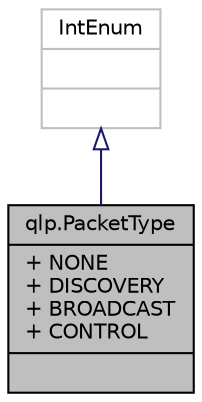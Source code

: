 digraph "qlp.PacketType"
{
 // LATEX_PDF_SIZE
  edge [fontname="Helvetica",fontsize="10",labelfontname="Helvetica",labelfontsize="10"];
  node [fontname="Helvetica",fontsize="10",shape=record];
  Node1 [label="{qlp.PacketType\n|+ NONE\l+ DISCOVERY\l+ BROADCAST\l+ CONTROL\l|}",height=0.2,width=0.4,color="black", fillcolor="grey75", style="filled", fontcolor="black",tooltip=" "];
  Node2 -> Node1 [dir="back",color="midnightblue",fontsize="10",style="solid",arrowtail="onormal",fontname="Helvetica"];
  Node2 [label="{IntEnum\n||}",height=0.2,width=0.4,color="grey75", fillcolor="white", style="filled",tooltip=" "];
}

